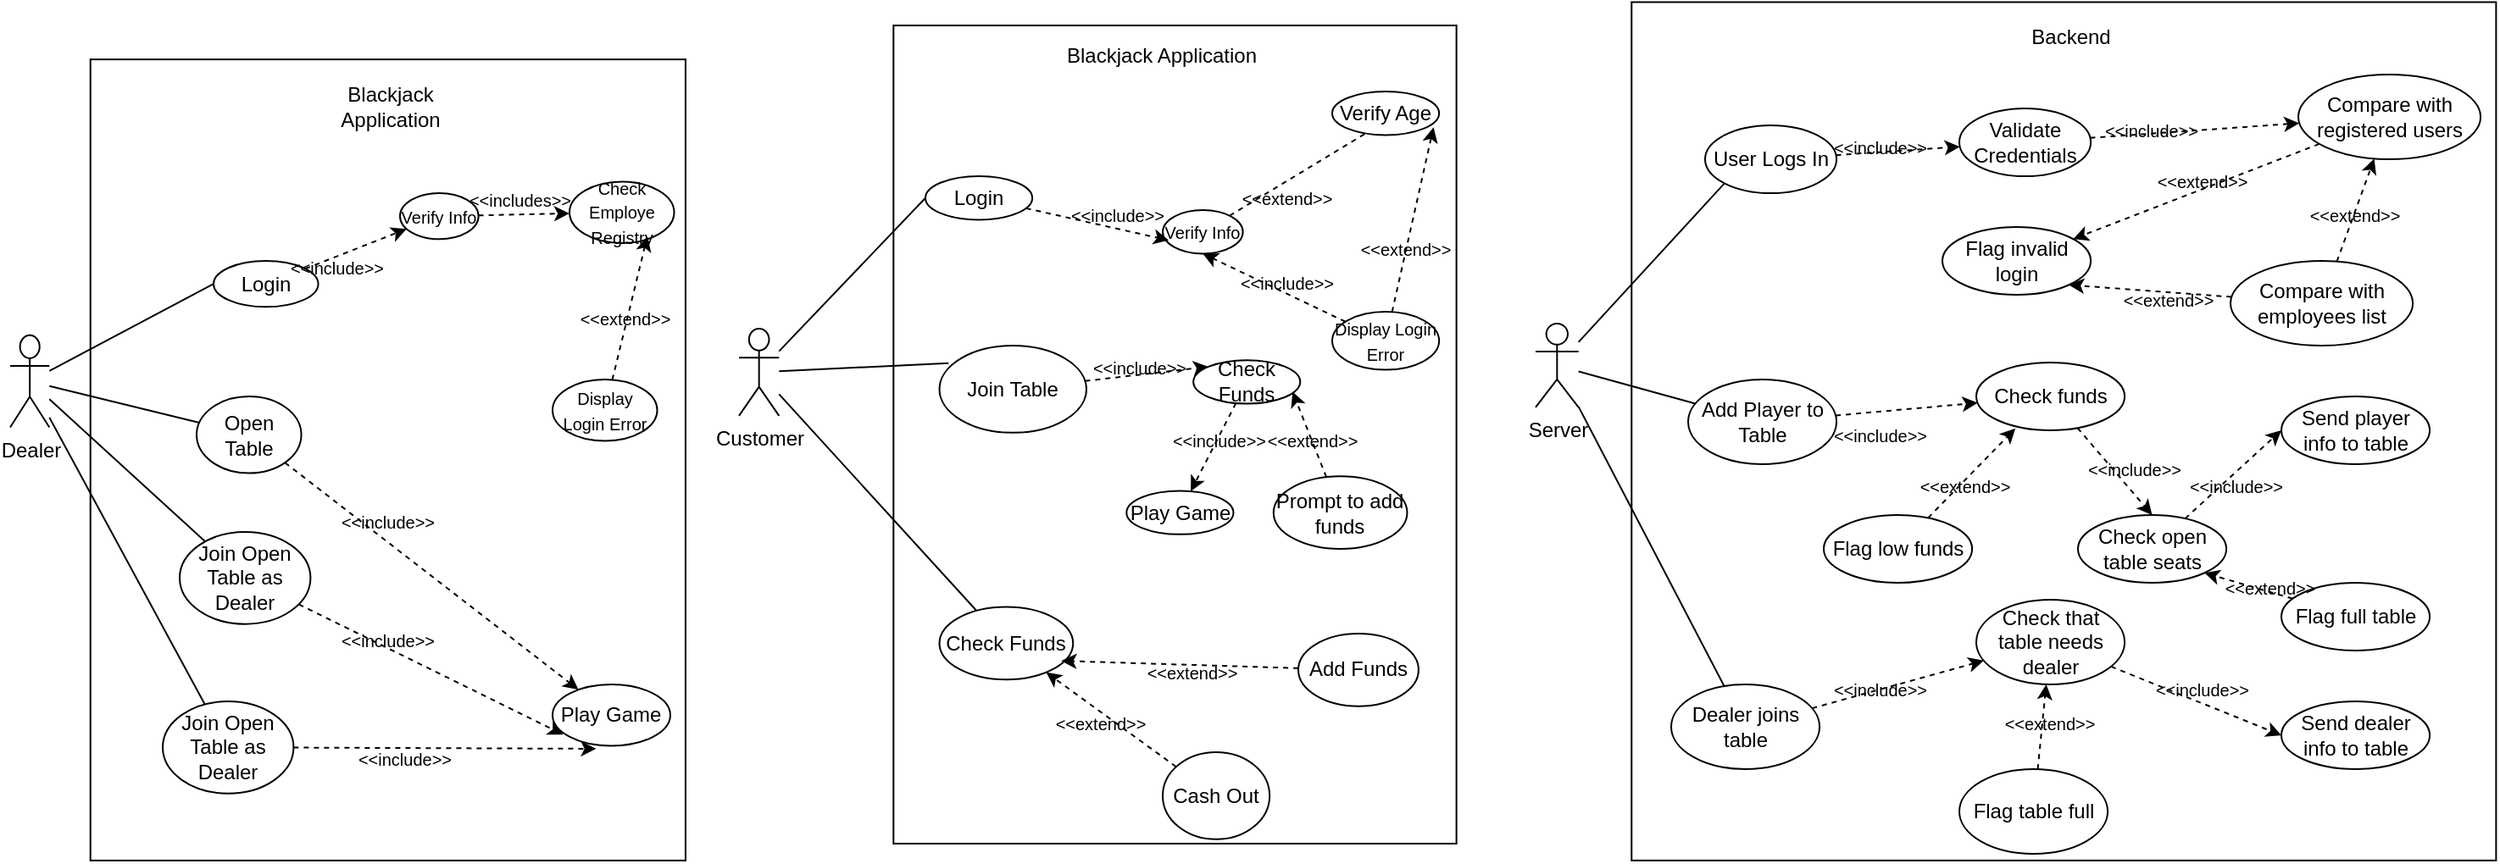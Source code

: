 <mxfile version="24.1.0" type="device">
  <diagram name="Page-1" id="hxGnjCNBtSV85zxfPFeE">
    <mxGraphModel dx="1488" dy="866" grid="1" gridSize="10" guides="0" tooltips="1" connect="1" arrows="1" fold="1" page="1" pageScale="1" pageWidth="1920" pageHeight="1200" math="0" shadow="0">
      <root>
        <mxCell id="0" />
        <mxCell id="1" parent="0" />
        <mxCell id="bKPQsAV12vm0boF3C-H3-8" value="" style="rounded=0;whiteSpace=wrap;html=1;rotation=90;movable=1;resizable=1;rotatable=1;deletable=1;editable=1;locked=0;connectable=1;" parent="1" vertex="1">
          <mxGeometry x="26.49" y="171.939" width="472.863" height="351.122" as="geometry" />
        </mxCell>
        <mxCell id="bKPQsAV12vm0boF3C-H3-29" style="rounded=0;orthogonalLoop=1;jettySize=auto;html=1;entryX=0;entryY=0.5;entryDx=0;entryDy=0;endArrow=none;endFill=0;movable=1;resizable=1;rotatable=1;deletable=1;editable=1;locked=0;connectable=1;" parent="1" source="bKPQsAV12vm0boF3C-H3-9" target="bKPQsAV12vm0boF3C-H3-16" edge="1">
          <mxGeometry relative="1" as="geometry" />
        </mxCell>
        <mxCell id="Nz69gRH49htbH8ONwdtx-12" style="rounded=0;orthogonalLoop=1;jettySize=auto;html=1;endArrow=none;endFill=0;movable=1;resizable=1;rotatable=1;deletable=1;editable=1;locked=0;connectable=1;" parent="1" source="bKPQsAV12vm0boF3C-H3-9" target="Nz69gRH49htbH8ONwdtx-4" edge="1">
          <mxGeometry relative="1" as="geometry" />
        </mxCell>
        <mxCell id="Nz69gRH49htbH8ONwdtx-14" style="rounded=0;orthogonalLoop=1;jettySize=auto;html=1;endArrow=none;endFill=0;movable=1;resizable=1;rotatable=1;deletable=1;editable=1;locked=0;connectable=1;" parent="1" source="bKPQsAV12vm0boF3C-H3-9" target="Nz69gRH49htbH8ONwdtx-5" edge="1">
          <mxGeometry relative="1" as="geometry" />
        </mxCell>
        <mxCell id="Nz69gRH49htbH8ONwdtx-28" style="rounded=0;orthogonalLoop=1;jettySize=auto;html=1;endArrow=none;endFill=0;movable=1;resizable=1;rotatable=1;deletable=1;editable=1;locked=0;connectable=1;" parent="1" source="bKPQsAV12vm0boF3C-H3-9" target="smM5Tx4hpJfbB_3lufsS-2" edge="1">
          <mxGeometry relative="1" as="geometry" />
        </mxCell>
        <mxCell id="bKPQsAV12vm0boF3C-H3-9" value="Dealer" style="shape=umlActor;verticalLabelPosition=bottom;verticalAlign=top;html=1;outlineConnect=0;movable=1;resizable=1;rotatable=1;deletable=1;editable=1;locked=0;connectable=1;" parent="1" vertex="1">
          <mxGeometry x="40" y="273.878" width="23.161" height="54.367" as="geometry" />
        </mxCell>
        <mxCell id="bKPQsAV12vm0boF3C-H3-10" value="Blackjack Application" style="text;html=1;align=center;verticalAlign=middle;whiteSpace=wrap;rounded=0;movable=1;resizable=1;rotatable=1;deletable=1;editable=1;locked=0;connectable=1;" parent="1" vertex="1">
          <mxGeometry x="217.565" y="130.001" width="92.642" height="18.122" as="geometry" />
        </mxCell>
        <mxCell id="Nz69gRH49htbH8ONwdtx-27" style="rounded=0;orthogonalLoop=1;jettySize=auto;html=1;dashed=1;movable=1;resizable=1;rotatable=1;deletable=1;editable=1;locked=0;connectable=1;" parent="1" source="bKPQsAV12vm0boF3C-H3-16" target="bKPQsAV12vm0boF3C-H3-17" edge="1">
          <mxGeometry relative="1" as="geometry" />
        </mxCell>
        <mxCell id="bKPQsAV12vm0boF3C-H3-16" value="Login" style="ellipse;whiteSpace=wrap;html=1;movable=1;resizable=1;rotatable=1;deletable=1;editable=1;locked=0;connectable=1;" parent="1" vertex="1">
          <mxGeometry x="160.003" y="230.003" width="61.762" height="27.184" as="geometry" />
        </mxCell>
        <mxCell id="bKPQsAV12vm0boF3C-H3-24" style="rounded=0;orthogonalLoop=1;jettySize=auto;html=1;dashed=1;movable=1;resizable=1;rotatable=1;deletable=1;editable=1;locked=0;connectable=1;" parent="1" source="bKPQsAV12vm0boF3C-H3-17" target="bKPQsAV12vm0boF3C-H3-23" edge="1">
          <mxGeometry relative="1" as="geometry" />
        </mxCell>
        <mxCell id="bKPQsAV12vm0boF3C-H3-17" value="&lt;font size=&quot;1&quot;&gt;Verify&amp;nbsp;Info&lt;/font&gt;" style="ellipse;whiteSpace=wrap;html=1;movable=1;resizable=1;rotatable=1;deletable=1;editable=1;locked=0;connectable=1;" parent="1" vertex="1">
          <mxGeometry x="269.998" y="189.998" width="46.321" height="27.184" as="geometry" />
        </mxCell>
        <mxCell id="bKPQsAV12vm0boF3C-H3-23" value="&lt;font size=&quot;1&quot;&gt;Check Employe Registry&lt;/font&gt;" style="ellipse;whiteSpace=wrap;html=1;movable=1;resizable=1;rotatable=1;deletable=1;editable=1;locked=0;connectable=1;" parent="1" vertex="1">
          <mxGeometry x="369.997" y="183.265" width="61.762" height="36.245" as="geometry" />
        </mxCell>
        <mxCell id="bKPQsAV12vm0boF3C-H3-25" value="&lt;font style=&quot;font-size: 10px;&quot;&gt;&amp;lt;&amp;lt;includes&amp;gt;&amp;gt;&lt;/font&gt;" style="text;html=1;align=center;verticalAlign=middle;whiteSpace=wrap;rounded=0;movable=1;resizable=1;rotatable=1;deletable=1;editable=1;locked=0;connectable=1;" parent="1" vertex="1">
          <mxGeometry x="317.927" y="180.002" width="46.321" height="27.184" as="geometry" />
        </mxCell>
        <mxCell id="bKPQsAV12vm0boF3C-H3-26" value="&lt;font size=&quot;1&quot;&gt;Display Login Error&lt;/font&gt;" style="ellipse;whiteSpace=wrap;html=1;movable=1;resizable=1;rotatable=1;deletable=1;editable=1;locked=0;connectable=1;" parent="1" vertex="1">
          <mxGeometry x="359.998" y="299.995" width="61.762" height="36.245" as="geometry" />
        </mxCell>
        <mxCell id="bKPQsAV12vm0boF3C-H3-28" value="&lt;font style=&quot;font-size: 10px;&quot;&gt;&amp;lt;&amp;lt;extend&amp;gt;&amp;gt;&lt;/font&gt;" style="text;html=1;align=center;verticalAlign=middle;whiteSpace=wrap;rounded=0;movable=1;resizable=1;rotatable=1;deletable=1;editable=1;locked=0;connectable=1;" parent="1" vertex="1">
          <mxGeometry x="379.998" y="250.0" width="46.321" height="27.184" as="geometry" />
        </mxCell>
        <mxCell id="Nz69gRH49htbH8ONwdtx-17" style="rounded=0;orthogonalLoop=1;jettySize=auto;html=1;dashed=1;movable=1;resizable=1;rotatable=1;deletable=1;editable=1;locked=0;connectable=1;" parent="1" source="smM5Tx4hpJfbB_3lufsS-2" target="Nz69gRH49htbH8ONwdtx-10" edge="1">
          <mxGeometry relative="1" as="geometry" />
        </mxCell>
        <mxCell id="smM5Tx4hpJfbB_3lufsS-2" value="Open Table" style="ellipse;whiteSpace=wrap;html=1;movable=1;resizable=1;rotatable=1;deletable=1;editable=1;locked=0;connectable=1;" parent="1" vertex="1">
          <mxGeometry x="150.003" y="310.003" width="61.762" height="45.306" as="geometry" />
        </mxCell>
        <mxCell id="Nz69gRH49htbH8ONwdtx-2" style="rounded=0;orthogonalLoop=1;jettySize=auto;html=1;entryX=0.744;entryY=0.887;entryDx=0;entryDy=0;entryPerimeter=0;dashed=1;movable=1;resizable=1;rotatable=1;deletable=1;editable=1;locked=0;connectable=1;" parent="1" source="bKPQsAV12vm0boF3C-H3-26" target="bKPQsAV12vm0boF3C-H3-23" edge="1">
          <mxGeometry relative="1" as="geometry" />
        </mxCell>
        <mxCell id="Nz69gRH49htbH8ONwdtx-4" value="Join Open Table as Dealer" style="ellipse;whiteSpace=wrap;html=1;movable=1;resizable=1;rotatable=1;deletable=1;editable=1;locked=0;connectable=1;" parent="1" vertex="1">
          <mxGeometry x="140.003" y="389.996" width="77.202" height="54.367" as="geometry" />
        </mxCell>
        <mxCell id="Nz69gRH49htbH8ONwdtx-5" value="Join Open Table as Dealer" style="ellipse;whiteSpace=wrap;html=1;movable=1;resizable=1;rotatable=1;deletable=1;editable=1;locked=0;connectable=1;" parent="1" vertex="1">
          <mxGeometry x="130.003" y="490.0" width="77.202" height="54.367" as="geometry" />
        </mxCell>
        <mxCell id="Nz69gRH49htbH8ONwdtx-10" value="Play Game" style="ellipse;whiteSpace=wrap;html=1;movable=1;resizable=1;rotatable=1;deletable=1;editable=1;locked=0;connectable=1;" parent="1" vertex="1">
          <mxGeometry x="359.998" y="479.999" width="69.482" height="36.245" as="geometry" />
        </mxCell>
        <mxCell id="bKPQsAV12vm0boF3C-H3-20" value="&lt;font style=&quot;font-size: 10px;&quot;&gt;&amp;lt;&amp;lt;include&amp;gt;&amp;gt;&lt;/font&gt;" style="text;html=1;align=center;verticalAlign=middle;whiteSpace=wrap;rounded=0;movable=1;resizable=1;rotatable=1;deletable=1;editable=1;locked=0;connectable=1;" parent="1" vertex="1">
          <mxGeometry x="209.995" y="220.002" width="46.321" height="27.184" as="geometry" />
        </mxCell>
        <mxCell id="Nz69gRH49htbH8ONwdtx-19" style="rounded=0;orthogonalLoop=1;jettySize=auto;html=1;entryX=0.091;entryY=0.817;entryDx=0;entryDy=0;entryPerimeter=0;dashed=1;movable=1;resizable=1;rotatable=1;deletable=1;editable=1;locked=0;connectable=1;" parent="1" source="Nz69gRH49htbH8ONwdtx-4" target="Nz69gRH49htbH8ONwdtx-10" edge="1">
          <mxGeometry relative="1" as="geometry" />
        </mxCell>
        <mxCell id="Nz69gRH49htbH8ONwdtx-20" style="rounded=0;orthogonalLoop=1;jettySize=auto;html=1;entryX=0.371;entryY=1.048;entryDx=0;entryDy=0;entryPerimeter=0;dashed=1;movable=1;resizable=1;rotatable=1;deletable=1;editable=1;locked=0;connectable=1;" parent="1" source="Nz69gRH49htbH8ONwdtx-5" target="Nz69gRH49htbH8ONwdtx-10" edge="1">
          <mxGeometry relative="1" as="geometry" />
        </mxCell>
        <mxCell id="Nz69gRH49htbH8ONwdtx-21" value="&lt;font style=&quot;font-size: 10px;&quot;&gt;&amp;lt;&amp;lt;include&amp;gt;&amp;gt;&lt;/font&gt;" style="text;html=1;align=center;verticalAlign=middle;whiteSpace=wrap;rounded=0;movable=1;resizable=1;rotatable=1;deletable=1;editable=1;locked=0;connectable=1;" parent="1" vertex="1">
          <mxGeometry x="239.996" y="370" width="46.321" height="27.184" as="geometry" />
        </mxCell>
        <mxCell id="Nz69gRH49htbH8ONwdtx-22" value="&lt;font style=&quot;font-size: 10px;&quot;&gt;&amp;lt;&amp;lt;include&amp;gt;&amp;gt;&lt;/font&gt;" style="text;html=1;align=center;verticalAlign=middle;whiteSpace=wrap;rounded=0;movable=1;resizable=1;rotatable=1;deletable=1;editable=1;locked=0;connectable=1;" parent="1" vertex="1">
          <mxGeometry x="239.996" y="439.999" width="46.321" height="27.184" as="geometry" />
        </mxCell>
        <mxCell id="Nz69gRH49htbH8ONwdtx-26" value="&lt;font style=&quot;font-size: 10px;&quot;&gt;&amp;lt;&amp;lt;include&amp;gt;&amp;gt;&lt;/font&gt;" style="text;html=1;align=center;verticalAlign=middle;whiteSpace=wrap;rounded=0;movable=1;resizable=1;rotatable=1;deletable=1;editable=1;locked=0;connectable=1;" parent="1" vertex="1">
          <mxGeometry x="249.995" y="509.996" width="46.321" height="27.184" as="geometry" />
        </mxCell>
        <mxCell id="smM5Tx4hpJfbB_3lufsS-4" value="" style="rounded=0;whiteSpace=wrap;html=1;rotation=90;movable=1;resizable=1;rotatable=1;deletable=1;editable=1;locked=0;connectable=1;" parent="1" vertex="1">
          <mxGeometry x="485.769" y="166.429" width="482.933" height="332.143" as="geometry" />
        </mxCell>
        <mxCell id="smM5Tx4hpJfbB_3lufsS-5" style="rounded=0;orthogonalLoop=1;jettySize=auto;html=1;entryX=0;entryY=0.5;entryDx=0;entryDy=0;endArrow=none;endFill=0;movable=1;resizable=1;rotatable=1;deletable=1;editable=1;locked=0;connectable=1;" parent="1" source="smM5Tx4hpJfbB_3lufsS-7" target="smM5Tx4hpJfbB_3lufsS-9" edge="1">
          <mxGeometry relative="1" as="geometry" />
        </mxCell>
        <mxCell id="Nz69gRH49htbH8ONwdtx-33" style="rounded=0;orthogonalLoop=1;jettySize=auto;html=1;endArrow=none;endFill=0;movable=1;resizable=1;rotatable=1;deletable=1;editable=1;locked=0;connectable=1;" parent="1" source="smM5Tx4hpJfbB_3lufsS-7" target="Nz69gRH49htbH8ONwdtx-7" edge="1">
          <mxGeometry relative="1" as="geometry" />
        </mxCell>
        <mxCell id="smM5Tx4hpJfbB_3lufsS-7" value="Customer" style="shape=umlActor;verticalLabelPosition=bottom;verticalAlign=top;html=1;outlineConnect=0;movable=1;resizable=1;rotatable=1;deletable=1;editable=1;locked=0;connectable=1;" parent="1" vertex="1">
          <mxGeometry x="470" y="270.001" width="23.654" height="51.429" as="geometry" />
        </mxCell>
        <mxCell id="smM5Tx4hpJfbB_3lufsS-8" value="Blackjack Application" style="text;html=1;align=center;verticalAlign=middle;whiteSpace=wrap;rounded=0;movable=1;resizable=1;rotatable=1;deletable=1;editable=1;locked=0;connectable=1;" parent="1" vertex="1">
          <mxGeometry x="660" y="100" width="119.47" height="17.14" as="geometry" />
        </mxCell>
        <mxCell id="smM5Tx4hpJfbB_3lufsS-9" value="Login" style="ellipse;whiteSpace=wrap;html=1;movable=1;resizable=1;rotatable=1;deletable=1;editable=1;locked=0;connectable=1;" parent="1" vertex="1">
          <mxGeometry x="579.998" y="179.996" width="63.077" height="25.714" as="geometry" />
        </mxCell>
        <mxCell id="smM5Tx4hpJfbB_3lufsS-25" style="rounded=0;orthogonalLoop=1;jettySize=auto;html=1;entryX=1;entryY=0;entryDx=0;entryDy=0;dashed=1;movable=1;resizable=1;rotatable=1;deletable=1;editable=1;locked=0;connectable=1;" parent="1" source="smM5Tx4hpJfbB_3lufsS-11" target="smM5Tx4hpJfbB_3lufsS-24" edge="1">
          <mxGeometry relative="1" as="geometry" />
        </mxCell>
        <mxCell id="smM5Tx4hpJfbB_3lufsS-11" value="&lt;font size=&quot;1&quot;&gt;Verify&amp;nbsp;Info&lt;/font&gt;" style="ellipse;whiteSpace=wrap;html=1;movable=1;resizable=1;rotatable=1;deletable=1;editable=1;locked=0;connectable=1;" parent="1" vertex="1">
          <mxGeometry x="720.003" y="200" width="47.308" height="25.714" as="geometry" />
        </mxCell>
        <mxCell id="smM5Tx4hpJfbB_3lufsS-12" style="rounded=0;orthogonalLoop=1;jettySize=auto;html=1;entryX=0.076;entryY=0.693;entryDx=0;entryDy=0;entryPerimeter=0;dashed=1;movable=1;resizable=1;rotatable=1;deletable=1;editable=1;locked=0;connectable=1;" parent="1" source="smM5Tx4hpJfbB_3lufsS-9" target="smM5Tx4hpJfbB_3lufsS-11" edge="1">
          <mxGeometry relative="1" as="geometry" />
        </mxCell>
        <mxCell id="smM5Tx4hpJfbB_3lufsS-13" value="&lt;font style=&quot;font-size: 10px;&quot;&gt;&amp;lt;&amp;lt;include&amp;gt;&amp;gt;&lt;/font&gt;" style="text;html=1;align=center;verticalAlign=middle;whiteSpace=wrap;rounded=0;movable=1;resizable=1;rotatable=1;deletable=1;editable=1;locked=0;connectable=1;" parent="1" vertex="1">
          <mxGeometry x="670.001" y="189.999" width="47.308" height="25.714" as="geometry" />
        </mxCell>
        <mxCell id="smM5Tx4hpJfbB_3lufsS-23" style="rounded=0;orthogonalLoop=1;jettySize=auto;html=1;entryX=0.5;entryY=1;entryDx=0;entryDy=0;dashed=1;movable=1;resizable=1;rotatable=1;deletable=1;editable=1;locked=0;connectable=1;" parent="1" source="smM5Tx4hpJfbB_3lufsS-17" target="smM5Tx4hpJfbB_3lufsS-11" edge="1">
          <mxGeometry relative="1" as="geometry" />
        </mxCell>
        <mxCell id="smM5Tx4hpJfbB_3lufsS-17" value="&lt;font size=&quot;1&quot;&gt;Display Login Error&lt;/font&gt;" style="ellipse;whiteSpace=wrap;html=1;movable=1;resizable=1;rotatable=1;deletable=1;editable=1;locked=0;connectable=1;" parent="1" vertex="1">
          <mxGeometry x="820.004" y="260" width="63.077" height="34.286" as="geometry" />
        </mxCell>
        <mxCell id="smM5Tx4hpJfbB_3lufsS-19" value="&lt;font style=&quot;font-size: 10px;&quot;&gt;&amp;lt;&amp;lt;extend&amp;gt;&amp;gt;&lt;/font&gt;" style="text;html=1;align=center;verticalAlign=middle;whiteSpace=wrap;rounded=0;movable=1;resizable=1;rotatable=1;deletable=1;editable=1;locked=0;connectable=1;" parent="1" vertex="1">
          <mxGeometry x="770.003" y="180.001" width="47.308" height="25.714" as="geometry" />
        </mxCell>
        <mxCell id="smM5Tx4hpJfbB_3lufsS-24" value="Verify Age" style="ellipse;whiteSpace=wrap;html=1;movable=1;resizable=1;rotatable=1;deletable=1;editable=1;locked=0;connectable=1;" parent="1" vertex="1">
          <mxGeometry x="819.999" y="130.001" width="63.077" height="25.714" as="geometry" />
        </mxCell>
        <mxCell id="smM5Tx4hpJfbB_3lufsS-26" value="&lt;font style=&quot;font-size: 10px;&quot;&gt;&amp;lt;&amp;lt;include&amp;gt;&amp;gt;&lt;/font&gt;" style="text;html=1;align=center;verticalAlign=middle;whiteSpace=wrap;rounded=0;movable=1;resizable=1;rotatable=1;deletable=1;editable=1;locked=0;connectable=1;" parent="1" vertex="1">
          <mxGeometry x="770.001" y="229.996" width="47.308" height="25.714" as="geometry" />
        </mxCell>
        <mxCell id="smM5Tx4hpJfbB_3lufsS-27" style="rounded=0;orthogonalLoop=1;jettySize=auto;html=1;entryX=0.948;entryY=0.822;entryDx=0;entryDy=0;entryPerimeter=0;dashed=1;movable=1;resizable=1;rotatable=1;deletable=1;editable=1;locked=0;connectable=1;" parent="1" source="smM5Tx4hpJfbB_3lufsS-17" target="smM5Tx4hpJfbB_3lufsS-24" edge="1">
          <mxGeometry relative="1" as="geometry" />
        </mxCell>
        <mxCell id="smM5Tx4hpJfbB_3lufsS-28" value="&lt;font style=&quot;font-size: 10px;&quot;&gt;&amp;lt;&amp;lt;extend&amp;gt;&amp;gt;&lt;/font&gt;" style="text;html=1;align=center;verticalAlign=middle;whiteSpace=wrap;rounded=0;movable=1;resizable=1;rotatable=1;deletable=1;editable=1;locked=0;connectable=1;" parent="1" vertex="1">
          <mxGeometry x="840.001" y="209.996" width="47.308" height="25.714" as="geometry" />
        </mxCell>
        <mxCell id="smM5Tx4hpJfbB_3lufsS-32" style="rounded=0;orthogonalLoop=1;jettySize=auto;html=1;entryX=0;entryY=0;entryDx=0;entryDy=0;dashed=1;movable=1;resizable=1;rotatable=1;deletable=1;editable=1;locked=0;connectable=1;" parent="1" source="smM5Tx4hpJfbB_3lufsS-29" target="smM5Tx4hpJfbB_3lufsS-31" edge="1">
          <mxGeometry relative="1" as="geometry" />
        </mxCell>
        <mxCell id="smM5Tx4hpJfbB_3lufsS-29" value="Join Table" style="ellipse;whiteSpace=wrap;html=1;movable=1;resizable=1;rotatable=1;deletable=1;editable=1;locked=0;connectable=1;" parent="1" vertex="1">
          <mxGeometry x="588.269" y="280" width="86.731" height="51.429" as="geometry" />
        </mxCell>
        <mxCell id="smM5Tx4hpJfbB_3lufsS-30" style="rounded=0;orthogonalLoop=1;jettySize=auto;html=1;entryX=0.062;entryY=0.202;entryDx=0;entryDy=0;entryPerimeter=0;endArrow=none;endFill=0;movable=1;resizable=1;rotatable=1;deletable=1;editable=1;locked=0;connectable=1;" parent="1" source="smM5Tx4hpJfbB_3lufsS-7" target="smM5Tx4hpJfbB_3lufsS-29" edge="1">
          <mxGeometry relative="1" as="geometry" />
        </mxCell>
        <mxCell id="39MG_pGBuYrQ0U83ivOP-34" style="rounded=0;orthogonalLoop=1;jettySize=auto;html=1;dashed=1;" parent="1" source="smM5Tx4hpJfbB_3lufsS-31" target="39MG_pGBuYrQ0U83ivOP-33" edge="1">
          <mxGeometry relative="1" as="geometry" />
        </mxCell>
        <mxCell id="smM5Tx4hpJfbB_3lufsS-31" value="Check Funds" style="ellipse;whiteSpace=wrap;html=1;movable=1;resizable=1;rotatable=1;deletable=1;editable=1;locked=0;connectable=1;" parent="1" vertex="1">
          <mxGeometry x="738.077" y="288.571" width="63.077" height="25.714" as="geometry" />
        </mxCell>
        <mxCell id="smM5Tx4hpJfbB_3lufsS-33" value="Prompt to add funds" style="ellipse;whiteSpace=wrap;html=1;movable=1;resizable=1;rotatable=1;deletable=1;editable=1;locked=0;connectable=1;" parent="1" vertex="1">
          <mxGeometry x="785.385" y="357.143" width="78.846" height="42.857" as="geometry" />
        </mxCell>
        <mxCell id="smM5Tx4hpJfbB_3lufsS-36" value="&lt;font style=&quot;font-size: 10px;&quot;&gt;&amp;lt;&amp;lt;include&amp;gt;&amp;gt;&lt;/font&gt;" style="text;html=1;align=center;verticalAlign=middle;whiteSpace=wrap;rounded=0;movable=1;resizable=1;rotatable=1;deletable=1;editable=1;locked=0;connectable=1;" parent="1" vertex="1">
          <mxGeometry x="682.885" y="280" width="47.308" height="25.714" as="geometry" />
        </mxCell>
        <mxCell id="Nz69gRH49htbH8ONwdtx-7" value="Check Funds" style="ellipse;whiteSpace=wrap;html=1;movable=1;resizable=1;rotatable=1;deletable=1;editable=1;locked=0;connectable=1;" parent="1" vertex="1">
          <mxGeometry x="588.269" y="434.286" width="78.846" height="42.857" as="geometry" />
        </mxCell>
        <mxCell id="Nz69gRH49htbH8ONwdtx-8" value="Add Funds" style="ellipse;whiteSpace=wrap;html=1;movable=1;resizable=1;rotatable=1;deletable=1;editable=1;locked=0;connectable=1;" parent="1" vertex="1">
          <mxGeometry x="800.001" y="450.001" width="70.962" height="42.857" as="geometry" />
        </mxCell>
        <mxCell id="Nz69gRH49htbH8ONwdtx-39" style="rounded=0;orthogonalLoop=1;jettySize=auto;html=1;dashed=1;movable=1;resizable=1;rotatable=1;deletable=1;editable=1;locked=0;connectable=1;" parent="1" source="Nz69gRH49htbH8ONwdtx-9" target="Nz69gRH49htbH8ONwdtx-7" edge="1">
          <mxGeometry relative="1" as="geometry" />
        </mxCell>
        <mxCell id="Nz69gRH49htbH8ONwdtx-9" value="Cash Out" style="ellipse;whiteSpace=wrap;html=1;movable=1;resizable=1;rotatable=1;deletable=1;editable=1;locked=0;connectable=1;" parent="1" vertex="1">
          <mxGeometry x="720" y="520.001" width="63.077" height="51.429" as="geometry" />
        </mxCell>
        <mxCell id="Nz69gRH49htbH8ONwdtx-31" style="rounded=0;orthogonalLoop=1;jettySize=auto;html=1;entryX=0.928;entryY=0.725;entryDx=0;entryDy=0;entryPerimeter=0;dashed=1;movable=1;resizable=1;rotatable=1;deletable=1;editable=1;locked=0;connectable=1;" parent="1" source="smM5Tx4hpJfbB_3lufsS-33" target="smM5Tx4hpJfbB_3lufsS-31" edge="1">
          <mxGeometry relative="1" as="geometry" />
        </mxCell>
        <mxCell id="Nz69gRH49htbH8ONwdtx-32" value="&lt;font style=&quot;font-size: 10px;&quot;&gt;&amp;lt;&amp;lt;extend&amp;gt;&amp;gt;&lt;/font&gt;" style="text;html=1;align=center;verticalAlign=middle;whiteSpace=wrap;rounded=0;movable=1;resizable=1;rotatable=1;deletable=1;editable=1;locked=0;connectable=1;" parent="1" vertex="1">
          <mxGeometry x="785.385" y="322.857" width="47.308" height="25.714" as="geometry" />
        </mxCell>
        <mxCell id="Nz69gRH49htbH8ONwdtx-38" style="rounded=0;orthogonalLoop=1;jettySize=auto;html=1;entryX=0.912;entryY=0.742;entryDx=0;entryDy=0;entryPerimeter=0;dashed=1;movable=1;resizable=1;rotatable=1;deletable=1;editable=1;locked=0;connectable=1;" parent="1" source="Nz69gRH49htbH8ONwdtx-8" target="Nz69gRH49htbH8ONwdtx-7" edge="1">
          <mxGeometry relative="1" as="geometry" />
        </mxCell>
        <mxCell id="Nz69gRH49htbH8ONwdtx-40" value="&lt;font style=&quot;font-size: 10px;&quot;&gt;&amp;lt;&amp;lt;extend&amp;gt;&amp;gt;&lt;/font&gt;" style="text;html=1;align=center;verticalAlign=middle;whiteSpace=wrap;rounded=0;movable=1;resizable=1;rotatable=1;deletable=1;editable=1;locked=0;connectable=1;" parent="1" vertex="1">
          <mxGeometry x="714.423" y="460" width="47.308" height="25.714" as="geometry" />
        </mxCell>
        <mxCell id="Nz69gRH49htbH8ONwdtx-41" value="&lt;font style=&quot;font-size: 10px;&quot;&gt;&amp;lt;&amp;lt;extend&amp;gt;&amp;gt;&lt;/font&gt;" style="text;html=1;align=center;verticalAlign=middle;whiteSpace=wrap;rounded=0;movable=1;resizable=1;rotatable=1;deletable=1;editable=1;locked=0;connectable=1;" parent="1" vertex="1">
          <mxGeometry x="660.002" y="490.004" width="47.308" height="25.714" as="geometry" />
        </mxCell>
        <mxCell id="39MG_pGBuYrQ0U83ivOP-33" value="Play Game" style="ellipse;whiteSpace=wrap;html=1;movable=1;resizable=1;rotatable=1;deletable=1;editable=1;locked=0;connectable=1;" parent="1" vertex="1">
          <mxGeometry x="698.654" y="365.714" width="63.077" height="25.714" as="geometry" />
        </mxCell>
        <mxCell id="39MG_pGBuYrQ0U83ivOP-36" value="&lt;font style=&quot;font-size: 10px;&quot;&gt;&amp;lt;&amp;lt;include&amp;gt;&amp;gt;&lt;/font&gt;" style="text;html=1;align=center;verticalAlign=middle;whiteSpace=wrap;rounded=0;movable=1;resizable=1;rotatable=1;deletable=1;editable=1;locked=0;connectable=1;" parent="1" vertex="1">
          <mxGeometry x="730.192" y="322.857" width="47.308" height="25.714" as="geometry" />
        </mxCell>
        <mxCell id="39MG_pGBuYrQ0U83ivOP-1" value="" style="rounded=0;whiteSpace=wrap;html=1;rotation=90;movable=1;resizable=1;rotatable=1;deletable=1;editable=1;locked=0;connectable=1;" parent="1" vertex="1">
          <mxGeometry x="998.33" y="75.56" width="506.67" height="510.05" as="geometry" />
        </mxCell>
        <mxCell id="g8VCnXRIcfOPa83LF5uj-21" style="rounded=0;orthogonalLoop=1;jettySize=auto;html=1;entryX=0;entryY=1;entryDx=0;entryDy=0;endArrow=none;endFill=0;" edge="1" parent="1" source="39MG_pGBuYrQ0U83ivOP-4" target="Dd3ZK3nOrbtDDu54dyYp-2">
          <mxGeometry relative="1" as="geometry" />
        </mxCell>
        <mxCell id="g8VCnXRIcfOPa83LF5uj-22" style="rounded=0;orthogonalLoop=1;jettySize=auto;html=1;endArrow=none;endFill=0;" edge="1" parent="1" source="39MG_pGBuYrQ0U83ivOP-4" target="Dd3ZK3nOrbtDDu54dyYp-1">
          <mxGeometry relative="1" as="geometry" />
        </mxCell>
        <mxCell id="g8VCnXRIcfOPa83LF5uj-23" style="rounded=0;orthogonalLoop=1;jettySize=auto;html=1;endArrow=none;endFill=0;" edge="1" parent="1" source="39MG_pGBuYrQ0U83ivOP-4" target="g8VCnXRIcfOPa83LF5uj-16">
          <mxGeometry relative="1" as="geometry" />
        </mxCell>
        <mxCell id="39MG_pGBuYrQ0U83ivOP-4" value="Server" style="shape=umlActor;verticalLabelPosition=bottom;verticalAlign=top;html=1;outlineConnect=0;movable=1;resizable=1;rotatable=1;deletable=1;editable=1;locked=0;connectable=1;" parent="1" vertex="1">
          <mxGeometry x="940" y="267" width="25.333" height="49.469" as="geometry" />
        </mxCell>
        <mxCell id="39MG_pGBuYrQ0U83ivOP-5" value="Backend" style="text;html=1;align=center;verticalAlign=middle;whiteSpace=wrap;rounded=0;movable=1;resizable=1;rotatable=1;deletable=1;editable=1;locked=0;connectable=1;" parent="1" vertex="1">
          <mxGeometry x="1200.004" y="89.997" width="111.889" height="16.49" as="geometry" />
        </mxCell>
        <mxCell id="g8VCnXRIcfOPa83LF5uj-30" style="rounded=0;orthogonalLoop=1;jettySize=auto;html=1;dashed=1;" edge="1" parent="1" source="Dd3ZK3nOrbtDDu54dyYp-1" target="g8VCnXRIcfOPa83LF5uj-11">
          <mxGeometry relative="1" as="geometry" />
        </mxCell>
        <mxCell id="Dd3ZK3nOrbtDDu54dyYp-1" value="Add Player to Table" style="ellipse;whiteSpace=wrap;html=1;" parent="1" vertex="1">
          <mxGeometry x="1030" y="300" width="87.55" height="50" as="geometry" />
        </mxCell>
        <mxCell id="g8VCnXRIcfOPa83LF5uj-24" style="rounded=0;orthogonalLoop=1;jettySize=auto;html=1;dashed=1;" edge="1" parent="1" source="Dd3ZK3nOrbtDDu54dyYp-2" target="g8VCnXRIcfOPa83LF5uj-7">
          <mxGeometry relative="1" as="geometry" />
        </mxCell>
        <mxCell id="Dd3ZK3nOrbtDDu54dyYp-2" value="User Logs In" style="ellipse;whiteSpace=wrap;html=1;" parent="1" vertex="1">
          <mxGeometry x="1040" y="150" width="77.56" height="40" as="geometry" />
        </mxCell>
        <mxCell id="g8VCnXRIcfOPa83LF5uj-25" style="rounded=0;orthogonalLoop=1;jettySize=auto;html=1;dashed=1;" edge="1" parent="1" source="g8VCnXRIcfOPa83LF5uj-7" target="g8VCnXRIcfOPa83LF5uj-10">
          <mxGeometry relative="1" as="geometry" />
        </mxCell>
        <mxCell id="g8VCnXRIcfOPa83LF5uj-7" value="Validate Credentials" style="ellipse;whiteSpace=wrap;html=1;" vertex="1" parent="1">
          <mxGeometry x="1190" y="140" width="77.56" height="40" as="geometry" />
        </mxCell>
        <mxCell id="g8VCnXRIcfOPa83LF5uj-26" style="rounded=0;orthogonalLoop=1;jettySize=auto;html=1;dashed=1;" edge="1" parent="1" source="g8VCnXRIcfOPa83LF5uj-8" target="g8VCnXRIcfOPa83LF5uj-10">
          <mxGeometry relative="1" as="geometry" />
        </mxCell>
        <mxCell id="g8VCnXRIcfOPa83LF5uj-27" style="rounded=0;orthogonalLoop=1;jettySize=auto;html=1;entryX=1;entryY=1;entryDx=0;entryDy=0;dashed=1;" edge="1" parent="1" source="g8VCnXRIcfOPa83LF5uj-8" target="g8VCnXRIcfOPa83LF5uj-9">
          <mxGeometry relative="1" as="geometry" />
        </mxCell>
        <mxCell id="g8VCnXRIcfOPa83LF5uj-8" value="Compare with employees list" style="ellipse;whiteSpace=wrap;html=1;" vertex="1" parent="1">
          <mxGeometry x="1350" y="230" width="107.56" height="50" as="geometry" />
        </mxCell>
        <mxCell id="g8VCnXRIcfOPa83LF5uj-9" value="Flag invalid login" style="ellipse;whiteSpace=wrap;html=1;" vertex="1" parent="1">
          <mxGeometry x="1180" y="210" width="87.56" height="40" as="geometry" />
        </mxCell>
        <mxCell id="g8VCnXRIcfOPa83LF5uj-28" style="rounded=0;orthogonalLoop=1;jettySize=auto;html=1;dashed=1;" edge="1" parent="1" source="g8VCnXRIcfOPa83LF5uj-10" target="g8VCnXRIcfOPa83LF5uj-9">
          <mxGeometry relative="1" as="geometry" />
        </mxCell>
        <mxCell id="g8VCnXRIcfOPa83LF5uj-10" value="Compare with registered users" style="ellipse;whiteSpace=wrap;html=1;" vertex="1" parent="1">
          <mxGeometry x="1390" y="120" width="107.56" height="50" as="geometry" />
        </mxCell>
        <mxCell id="g8VCnXRIcfOPa83LF5uj-31" style="rounded=0;orthogonalLoop=1;jettySize=auto;html=1;entryX=0.5;entryY=0;entryDx=0;entryDy=0;dashed=1;" edge="1" parent="1" source="g8VCnXRIcfOPa83LF5uj-11" target="g8VCnXRIcfOPa83LF5uj-19">
          <mxGeometry relative="1" as="geometry" />
        </mxCell>
        <mxCell id="g8VCnXRIcfOPa83LF5uj-11" value="Check funds" style="ellipse;whiteSpace=wrap;html=1;" vertex="1" parent="1">
          <mxGeometry x="1200" y="290" width="87.56" height="40" as="geometry" />
        </mxCell>
        <mxCell id="g8VCnXRIcfOPa83LF5uj-12" value="Send player info to table" style="ellipse;whiteSpace=wrap;html=1;" vertex="1" parent="1">
          <mxGeometry x="1380" y="310" width="87.56" height="40" as="geometry" />
        </mxCell>
        <mxCell id="g8VCnXRIcfOPa83LF5uj-13" value="Flag low funds" style="ellipse;whiteSpace=wrap;html=1;" vertex="1" parent="1">
          <mxGeometry x="1110" y="380" width="87.56" height="40" as="geometry" />
        </mxCell>
        <mxCell id="g8VCnXRIcfOPa83LF5uj-38" style="rounded=0;orthogonalLoop=1;jettySize=auto;html=1;dashed=1;" edge="1" parent="1" source="g8VCnXRIcfOPa83LF5uj-16" target="g8VCnXRIcfOPa83LF5uj-17">
          <mxGeometry relative="1" as="geometry" />
        </mxCell>
        <mxCell id="g8VCnXRIcfOPa83LF5uj-16" value="Dealer joins table" style="ellipse;whiteSpace=wrap;html=1;" vertex="1" parent="1">
          <mxGeometry x="1020" y="480" width="87.55" height="50" as="geometry" />
        </mxCell>
        <mxCell id="g8VCnXRIcfOPa83LF5uj-40" style="rounded=0;orthogonalLoop=1;jettySize=auto;html=1;entryX=0;entryY=0.5;entryDx=0;entryDy=0;dashed=1;" edge="1" parent="1" source="g8VCnXRIcfOPa83LF5uj-17" target="g8VCnXRIcfOPa83LF5uj-37">
          <mxGeometry relative="1" as="geometry" />
        </mxCell>
        <mxCell id="g8VCnXRIcfOPa83LF5uj-17" value="Check that table needs dealer" style="ellipse;whiteSpace=wrap;html=1;" vertex="1" parent="1">
          <mxGeometry x="1200" y="430" width="87.55" height="50" as="geometry" />
        </mxCell>
        <mxCell id="g8VCnXRIcfOPa83LF5uj-39" style="rounded=0;orthogonalLoop=1;jettySize=auto;html=1;dashed=1;" edge="1" parent="1" source="g8VCnXRIcfOPa83LF5uj-18" target="g8VCnXRIcfOPa83LF5uj-17">
          <mxGeometry relative="1" as="geometry" />
        </mxCell>
        <mxCell id="g8VCnXRIcfOPa83LF5uj-18" value="Flag table full" style="ellipse;whiteSpace=wrap;html=1;" vertex="1" parent="1">
          <mxGeometry x="1190" y="530" width="87.55" height="50" as="geometry" />
        </mxCell>
        <mxCell id="g8VCnXRIcfOPa83LF5uj-34" style="rounded=0;orthogonalLoop=1;jettySize=auto;html=1;entryX=0;entryY=0.5;entryDx=0;entryDy=0;dashed=1;" edge="1" parent="1" source="g8VCnXRIcfOPa83LF5uj-19" target="g8VCnXRIcfOPa83LF5uj-12">
          <mxGeometry relative="1" as="geometry" />
        </mxCell>
        <mxCell id="g8VCnXRIcfOPa83LF5uj-19" value="Check open table seats" style="ellipse;whiteSpace=wrap;html=1;" vertex="1" parent="1">
          <mxGeometry x="1260" y="380" width="87.56" height="40" as="geometry" />
        </mxCell>
        <mxCell id="g8VCnXRIcfOPa83LF5uj-36" style="rounded=0;orthogonalLoop=1;jettySize=auto;html=1;entryX=1;entryY=1;entryDx=0;entryDy=0;dashed=1;" edge="1" parent="1" source="g8VCnXRIcfOPa83LF5uj-20" target="g8VCnXRIcfOPa83LF5uj-19">
          <mxGeometry relative="1" as="geometry" />
        </mxCell>
        <mxCell id="g8VCnXRIcfOPa83LF5uj-20" value="Flag full table" style="ellipse;whiteSpace=wrap;html=1;" vertex="1" parent="1">
          <mxGeometry x="1380" y="420" width="87.56" height="40" as="geometry" />
        </mxCell>
        <mxCell id="g8VCnXRIcfOPa83LF5uj-35" style="rounded=0;orthogonalLoop=1;jettySize=auto;html=1;entryX=0.264;entryY=0.971;entryDx=0;entryDy=0;entryPerimeter=0;dashed=1;" edge="1" parent="1" source="g8VCnXRIcfOPa83LF5uj-13" target="g8VCnXRIcfOPa83LF5uj-11">
          <mxGeometry relative="1" as="geometry" />
        </mxCell>
        <mxCell id="g8VCnXRIcfOPa83LF5uj-37" value="Send dealer info to table" style="ellipse;whiteSpace=wrap;html=1;" vertex="1" parent="1">
          <mxGeometry x="1380" y="490" width="87.56" height="40" as="geometry" />
        </mxCell>
        <mxCell id="g8VCnXRIcfOPa83LF5uj-41" value="&lt;font style=&quot;font-size: 10px;&quot;&gt;&amp;lt;&amp;lt;include&amp;gt;&amp;gt;&lt;/font&gt;" style="text;html=1;align=center;verticalAlign=middle;whiteSpace=wrap;rounded=0;movable=1;resizable=1;rotatable=1;deletable=1;editable=1;locked=0;connectable=1;" vertex="1" parent="1">
          <mxGeometry x="1120.002" y="149.997" width="47.308" height="25.714" as="geometry" />
        </mxCell>
        <mxCell id="g8VCnXRIcfOPa83LF5uj-42" value="&lt;font style=&quot;font-size: 10px;&quot;&gt;&amp;lt;&amp;lt;extend&amp;gt;&amp;gt;&lt;/font&gt;" style="text;html=1;align=center;verticalAlign=middle;whiteSpace=wrap;rounded=0;movable=1;resizable=1;rotatable=1;deletable=1;editable=1;locked=0;connectable=1;" vertex="1" parent="1">
          <mxGeometry x="1290.003" y="240" width="47.308" height="25.714" as="geometry" />
        </mxCell>
        <mxCell id="g8VCnXRIcfOPa83LF5uj-43" value="&lt;font style=&quot;font-size: 10px;&quot;&gt;&amp;lt;&amp;lt;extend&amp;gt;&amp;gt;&lt;/font&gt;" style="text;html=1;align=center;verticalAlign=middle;whiteSpace=wrap;rounded=0;movable=1;resizable=1;rotatable=1;deletable=1;editable=1;locked=0;connectable=1;" vertex="1" parent="1">
          <mxGeometry x="1310.003" y="170" width="47.308" height="25.714" as="geometry" />
        </mxCell>
        <mxCell id="g8VCnXRIcfOPa83LF5uj-44" value="&lt;font style=&quot;font-size: 10px;&quot;&gt;&amp;lt;&amp;lt;include&amp;gt;&amp;gt;&lt;/font&gt;" style="text;html=1;align=center;verticalAlign=middle;whiteSpace=wrap;rounded=0;movable=1;resizable=1;rotatable=1;deletable=1;editable=1;locked=0;connectable=1;" vertex="1" parent="1">
          <mxGeometry x="1280.002" y="139.997" width="47.308" height="25.714" as="geometry" />
        </mxCell>
        <mxCell id="g8VCnXRIcfOPa83LF5uj-45" value="&lt;font style=&quot;font-size: 10px;&quot;&gt;&amp;lt;&amp;lt;extend&amp;gt;&amp;gt;&lt;/font&gt;" style="text;html=1;align=center;verticalAlign=middle;whiteSpace=wrap;rounded=0;movable=1;resizable=1;rotatable=1;deletable=1;editable=1;locked=0;connectable=1;" vertex="1" parent="1">
          <mxGeometry x="1400.003" y="190" width="47.308" height="25.714" as="geometry" />
        </mxCell>
        <mxCell id="g8VCnXRIcfOPa83LF5uj-46" value="&lt;font style=&quot;font-size: 10px;&quot;&gt;&amp;lt;&amp;lt;include&amp;gt;&amp;gt;&lt;/font&gt;" style="text;html=1;align=center;verticalAlign=middle;whiteSpace=wrap;rounded=0;movable=1;resizable=1;rotatable=1;deletable=1;editable=1;locked=0;connectable=1;" vertex="1" parent="1">
          <mxGeometry x="1120.002" y="319.997" width="47.308" height="25.714" as="geometry" />
        </mxCell>
        <mxCell id="g8VCnXRIcfOPa83LF5uj-47" value="&lt;font style=&quot;font-size: 10px;&quot;&gt;&amp;lt;&amp;lt;include&amp;gt;&amp;gt;&lt;/font&gt;" style="text;html=1;align=center;verticalAlign=middle;whiteSpace=wrap;rounded=0;movable=1;resizable=1;rotatable=1;deletable=1;editable=1;locked=0;connectable=1;" vertex="1" parent="1">
          <mxGeometry x="1270.002" y="339.997" width="47.308" height="25.714" as="geometry" />
        </mxCell>
        <mxCell id="g8VCnXRIcfOPa83LF5uj-48" value="&lt;font style=&quot;font-size: 10px;&quot;&gt;&amp;lt;&amp;lt;include&amp;gt;&amp;gt;&lt;/font&gt;" style="text;html=1;align=center;verticalAlign=middle;whiteSpace=wrap;rounded=0;movable=1;resizable=1;rotatable=1;deletable=1;editable=1;locked=0;connectable=1;" vertex="1" parent="1">
          <mxGeometry x="1330.002" y="349.997" width="47.308" height="25.714" as="geometry" />
        </mxCell>
        <mxCell id="g8VCnXRIcfOPa83LF5uj-49" value="&lt;font style=&quot;font-size: 10px;&quot;&gt;&amp;lt;&amp;lt;extend&amp;gt;&amp;gt;&lt;/font&gt;" style="text;html=1;align=center;verticalAlign=middle;whiteSpace=wrap;rounded=0;movable=1;resizable=1;rotatable=1;deletable=1;editable=1;locked=0;connectable=1;" vertex="1" parent="1">
          <mxGeometry x="1170.003" y="350" width="47.308" height="25.714" as="geometry" />
        </mxCell>
        <mxCell id="g8VCnXRIcfOPa83LF5uj-50" value="&lt;font style=&quot;font-size: 10px;&quot;&gt;&amp;lt;&amp;lt;extend&amp;gt;&amp;gt;&lt;/font&gt;" style="text;html=1;align=center;verticalAlign=middle;whiteSpace=wrap;rounded=0;movable=1;resizable=1;rotatable=1;deletable=1;editable=1;locked=0;connectable=1;" vertex="1" parent="1">
          <mxGeometry x="1350.003" y="410" width="47.308" height="25.714" as="geometry" />
        </mxCell>
        <mxCell id="g8VCnXRIcfOPa83LF5uj-51" value="&lt;font style=&quot;font-size: 10px;&quot;&gt;&amp;lt;&amp;lt;include&amp;gt;&amp;gt;&lt;/font&gt;" style="text;html=1;align=center;verticalAlign=middle;whiteSpace=wrap;rounded=0;movable=1;resizable=1;rotatable=1;deletable=1;editable=1;locked=0;connectable=1;" vertex="1" parent="1">
          <mxGeometry x="1120.002" y="469.997" width="47.308" height="25.714" as="geometry" />
        </mxCell>
        <mxCell id="g8VCnXRIcfOPa83LF5uj-52" value="&lt;font style=&quot;font-size: 10px;&quot;&gt;&amp;lt;&amp;lt;include&amp;gt;&amp;gt;&lt;/font&gt;" style="text;html=1;align=center;verticalAlign=middle;whiteSpace=wrap;rounded=0;movable=1;resizable=1;rotatable=1;deletable=1;editable=1;locked=0;connectable=1;" vertex="1" parent="1">
          <mxGeometry x="1310.002" y="469.997" width="47.308" height="25.714" as="geometry" />
        </mxCell>
        <mxCell id="g8VCnXRIcfOPa83LF5uj-53" value="&lt;font style=&quot;font-size: 10px;&quot;&gt;&amp;lt;&amp;lt;extend&amp;gt;&amp;gt;&lt;/font&gt;" style="text;html=1;align=center;verticalAlign=middle;whiteSpace=wrap;rounded=0;movable=1;resizable=1;rotatable=1;deletable=1;editable=1;locked=0;connectable=1;" vertex="1" parent="1">
          <mxGeometry x="1220.003" y="490" width="47.308" height="25.714" as="geometry" />
        </mxCell>
      </root>
    </mxGraphModel>
  </diagram>
</mxfile>
